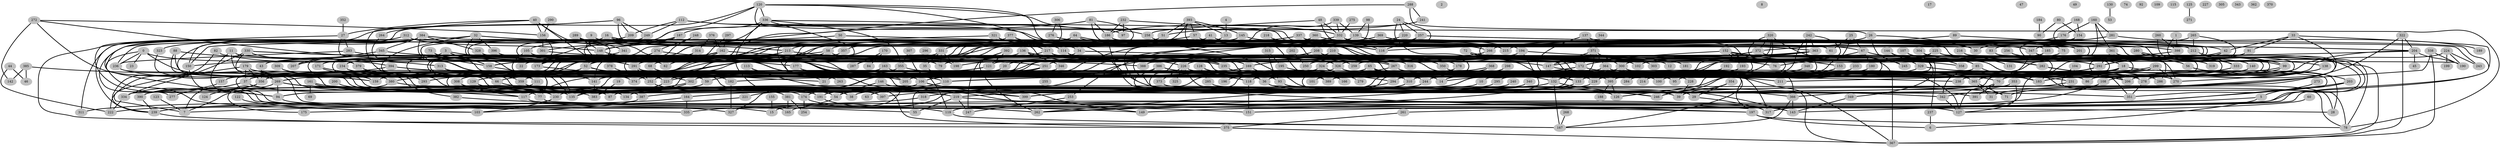 graph g {
  ordering=out;
  node [shape=ellipse, style=filled, color=grey];
  edge [style="setlinewidth(3)"];
0 ;
1 ;
2 ;
3 ;
4 ;
5 ;
6 ;
7 ;
8 ;
9 ;
10 ;
11 ;
12 ;
13 ;
14 ;
15 ;
16 ;
17 ;
18 ;
19 ;
20 ;
21 ;
22 ;
23 ;
24 ;
25 ;
26 ;
27 ;
28 ;
29 ;
30 ;
31 ;
32 ;
33 ;
34 ;
35 ;
36 ;
37 ;
38 ;
39 ;
40 ;
41 ;
42 ;
43 ;
44 ;
45 ;
46 ;
47 ;
48 ;
49 ;
50 ;
51 ;
52 ;
53 ;
54 ;
55 ;
56 ;
57 ;
58 ;
59 ;
60 ;
61 ;
62 ;
63 ;
64 ;
65 ;
66 ;
67 ;
68 ;
69 ;
70 ;
71 ;
72 ;
73 ;
74 ;
75 ;
76 ;
77 ;
78 ;
79 ;
80 ;
81 ;
82 ;
83 ;
84 ;
85 ;
86 ;
87 ;
88 ;
89 ;
90 ;
91 ;
92 ;
93 ;
94 ;
95 ;
96 ;
97 ;
98 ;
99 ;
100 ;
101 ;
102 ;
103 ;
104 ;
105 ;
106 ;
107 ;
108 ;
109 ;
110 ;
111 ;
112 ;
113 ;
114 ;
115 ;
116 ;
117 ;
118 ;
119 ;
120 ;
121 ;
122 ;
123 ;
124 ;
125 ;
126 ;
127 ;
128 ;
129 ;
130 ;
131 ;
132 ;
133 ;
134 ;
135 ;
136 ;
137 ;
138 ;
139 ;
140 ;
141 ;
142 ;
143 ;
144 ;
145 ;
146 ;
147 ;
148 ;
149 ;
150 ;
151 ;
152 ;
153 ;
154 ;
155 ;
156 ;
157 ;
158 ;
159 ;
160 ;
161 ;
162 ;
163 ;
164 ;
165 ;
166 ;
167 ;
168 ;
169 ;
170 ;
171 ;
172 ;
173 ;
174 ;
175 ;
176 ;
177 ;
178 ;
179 ;
180 ;
181 ;
182 ;
183 ;
184 ;
185 ;
186 ;
187 ;
188 ;
189 ;
190 ;
191 ;
192 ;
193 ;
194 ;
195 ;
196 ;
197 ;
198 ;
199 ;
200 ;
201 ;
202 ;
203 ;
204 ;
205 ;
206 ;
207 ;
208 ;
209 ;
210 ;
211 ;
212 ;
213 ;
214 ;
215 ;
216 ;
217 ;
218 ;
219 ;
220 ;
221 ;
222 ;
223 ;
224 ;
225 ;
226 ;
227 ;
228 ;
229 ;
230 ;
231 ;
232 ;
233 ;
234 ;
235 ;
236 ;
237 ;
238 ;
239 ;
240 ;
241 ;
242 ;
243 ;
244 ;
245 ;
246 ;
247 ;
248 ;
249 ;
250 ;
251 ;
252 ;
253 ;
254 ;
255 ;
256 ;
257 ;
258 ;
259 ;
260 ;
261 ;
262 ;
263 ;
264 ;
265 ;
266 ;
267 ;
268 ;
269 ;
270 ;
271 ;
272 ;
273 ;
274 ;
275 ;
276 ;
277 ;
278 ;
279 ;
280 ;
281 ;
282 ;
283 ;
284 ;
285 ;
286 ;
287 ;
288 ;
289 ;
290 ;
291 ;
292 ;
293 ;
294 ;
295 ;
296 ;
297 ;
298 ;
299 ;
300 ;
301 ;
302 ;
303 ;
304 ;
305 ;
306 ;
307 ;
308 ;
309 ;
310 ;
311 ;
312 ;
313 ;
314 ;
315 ;
316 ;
317 ;
318 ;
319 ;
320 ;
321 ;
322 ;
323 ;
324 ;
325 ;
326 ;
327 ;
328 ;
329 ;
330 ;
331 ;
332 ;
333 ;
334 ;
335 ;
336 ;
337 ;
338 ;
339 ;
340 ;
341 ;
342 ;
343 ;
344 ;
345 ;
346 ;
347 ;
348 ;
349 ;
350 ;
351 ;
352 ;
353 ;
354 ;
355 ;
356 ;
357 ;
358 ;
359 ;
360 ;
361 ;
362 ;
363 ;
364 ;
365 ;
366 ;
367 ;
368 ;
369 ;
370 ;
371 ;
372 ;
373 ;
374 ;
375 ;
376 ;
377 ;
378 ;
379 ;
380 ;
381 ;
382 ;
383 ;
384 ;
385 ;
386 ;
387 ;
388 ;
389 ;
390 ;
391 ;
392 ;
393 ;
394 ;
395 ;
396 ;
397 ;
398 ;
399 ;
85 -- 183 ;
81 -- 301 ;
298 -- 262 ;
369 -- 148 ;
64 -- 106 ;
136 -- 222 ;
120 -- 78 ;
9 -- 116 ;
336 -- 187 ;
278 -- 351 ;
48 -- 258 ;
58 -- 43 ;
89 -- 372 ;
25 -- 61 ;
113 -- 21 ;
219 -- 55 ;
25 -- 295 ;
37 -- 277 ;
16 -- 277 ;
161 -- 69 ;
13 -- 246 ;
326 -- 223 ;
376 -- 314 ;
394 -- 157 ;
221 -- 7 ;
153 -- 395 ;
11 -- 205 ;
257 -- 174 ;
380 -- 390 ;
356 -- 334 ;
334 -- 222 ;
269 -- 383 ;
265 -- 291 ;
296 -- 35 ;
386 -- 37 ;
291 -- 252 ;
64 -- 213 ;
209 -- 158 ;
170 -- 287 ;
138 -- 108 ;
392 -- 247 ;
314 -- 22 ;
112 -- 209 ;
178 -- 101 ;
16 -- 267 ;
5 -- 335 ;
32 -- 94 ;
56 -- 28 ;
64 -- 133 ;
225 -- 356 ;
157 -- 390 ;
282 -- 206 ;
57 -- 215 ;
249 -- 190 ;
386 -- 159 ;
5 -- 6 ;
70 -- 127 ;
120 -- 150 ;
106 -- 164 ;
298 -- 294 ;
136 -- 346 ;
320 -- 126 ;
75 -- 324 ;
251 -- 87 ;
105 -- 141 ;
81 -- 111 ;
355 -- 211 ;
204 -- 45 ;
105 -- 291 ;
337 -- 171 ;
382 -- 55 ;
99 -- 317 ;
268 -- 167 ;
204 -- 172 ;
210 -- 55 ;
371 -- 147 ;
144 -- 329 ;
178 -- 135 ;
225 -- 269 ;
145 -- 223 ;
300 -- 310 ;
274 -- 173 ;
1 -- 78 ;
281 -- 116 ;
249 -- 367 ;
232 -- 186 ;
65 -- 196 ;
172 -- 70 ;
272 -- 198 ;
81 -- 363 ;
276 -- 215 ;
392 -- 262 ;
216 -- 56 ;
285 -- 342 ;
282 -- 278 ;
210 -- 350 ;
68 -- 182 ;
308 -- 38 ;
41 -- 58 ;
249 -- 105 ;
299 -- 101 ;
52 -- 374 ;
162 -- 79 ;
112 -- 249 ;
216 -- 95 ;
0 -- 23 ;
225 -- 18 ;
353 -- 366 ;
346 -- 21 ;
386 -- 206 ;
339 -- 253 ;
372 -- 300 ;
82 -- 239 ;
368 -- 78 ;
67 -- 76 ;
225 -- 389 ;
266 -- 327 ;
193 -- 132 ;
398 -- 198 ;
216 -- 319 ;
117 -- 262 ;
257 -- 116 ;
120 -- 286 ;
208 -- 29 ;
197 -- 6 ;
322 -- 134 ;
145 -- 308 ;
324 -- 110 ;
267 -- 118 ;
240 -- 390 ;
145 -- 331 ;
152 -- 245 ;
208 -- 100 ;
107 -- 358 ;
395 -- 188 ;
309 -- 159 ;
154 -- 83 ;
331 -- 150 ;
360 -- 158 ;
179 -- 7 ;
65 -- 141 ;
180 -- 214 ;
363 -- 308 ;
384 -- 311 ;
96 -- 111 ;
372 -- 102 ;
113 -- 263 ;
272 -- 142 ;
341 -- 159 ;
313 -- 59 ;
336 -- 38 ;
337 -- 75 ;
338 -- 334 ;
213 -- 173 ;
58 -- 52 ;
177 -- 36 ;
121 -- 380 ;
384 -- 323 ;
139 -- 252 ;
340 -- 38 ;
328 -- 147 ;
169 -- 129 ;
300 -- 134 ;
33 -- 42 ;
132 -- 167 ;
152 -- 147 ;
372 -- 349 ;
27 -- 167 ;
148 -- 52 ;
93 -- 342 ;
147 -- 183 ;
112 -- 61 ;
16 -- 363 ;
272 -- 87 ;
160 -- 176 ;
180 -- 100 ;
208 -- 350 ;
363 -- 20 ;
320 -- 372 ;
216 -- 140 ;
51 -- 357 ;
163 -- 117 ;
281 -- 126 ;
185 -- 157 ;
363 -- 157 ;
121 -- 374 ;
384 -- 117 ;
29 -- 317 ;
187 -- 111 ;
294 -- 399 ;
204 -- 190 ;
226 -- 373 ;
77 -- 197 ;
60 -- 127 ;
40 -- 27 ;
386 -- 126 ;
114 -- 181 ;
379 -- 359 ;
177 -- 389 ;
179 -- 37 ;
58 -- 206 ;
323 -- 387 ;
156 -- 301 ;
310 -- 191 ;
345 -- 207 ;
194 -- 250 ;
205 -- 165 ;
288 -- 158 ;
290 -- 156 ;
144 -- 302 ;
186 -- 197 ;
11 -- 15 ;
336 -- 205 ;
57 -- 356 ;
275 -- 332 ;
371 -- 172 ;
324 -- 383 ;
242 -- 244 ;
200 -- 87 ;
330 -- 38 ;
213 -- 157 ;
210 -- 399 ;
41 -- 75 ;
120 -- 143 ;
174 -- 254 ;
27 -- 102 ;
239 -- 375 ;
152 -- 193 ;
234 -- 66 ;
329 -- 10 ;
179 -- 356 ;
308 -- 397 ;
118 -- 151 ;
237 -- 6 ;
390 -- 239 ;
73 -- 95 ;
132 -- 246 ;
324 -- 279 ;
163 -- 166 ;
179 -- 380 ;
312 -- 397 ;
185 -- 169 ;
321 -- 234 ;
129 -- 230 ;
354 -- 246 ;
266 -- 251 ;
338 -- 367 ;
232 -- 97 ;
43 -- 356 ;
396 -- 102 ;
292 -- 302 ;
68 -- 21 ;
128 -- 285 ;
133 -- 63 ;
387 -- 175 ;
315 -- 93 ;
108 -- 71 ;
264 -- 14 ;
32 -- 111 ;
169 -- 66 ;
191 -- 119 ;
253 -- 247 ;
281 -- 266 ;
52 -- 191 ;
33 -- 91 ;
173 -- 374 ;
16 -- 204 ;
141 -- 383 ;
156 -- 207 ;
19 -- 383 ;
281 -- 215 ;
329 -- 246 ;
306 -- 276 ;
283 -- 303 ;
94 -- 327 ;
81 -- 303 ;
186 -- 266 ;
302 -- 230 ;
288 -- 26 ;
67 -- 180 ;
96 -- 239 ;
384 -- 345 ;
132 -- 221 ;
0 -- 103 ;
138 -- 206 ;
65 -- 228 ;
318 -- 239 ;
377 -- 22 ;
307 -- 355 ;
83 -- 238 ;
18 -- 132 ;
160 -- 361 ;
36 -- 126 ;
385 -- 142 ;
373 -- 366 ;
302 -- 87 ;
18 -- 54 ;
328 -- 317 ;
140 -- 365 ;
394 -- 310 ;
336 -- 236 ;
83 -- 333 ;
381 -- 165 ;
203 -- 222 ;
289 -- 148 ;
385 -- 46 ;
16 -- 243 ;
392 -- 121 ;
393 -- 51 ;
40 -- 264 ;
379 -- 111 ;
326 -- 367 ;
44 -- 222 ;
33 -- 278 ;
299 -- 270 ;
299 -- 295 ;
148 -- 95 ;
120 -- 336 ;
289 -- 341 ;
24 -- 76 ;
104 -- 78 ;
242 -- 94 ;
0 -- 236 ;
18 -- 133 ;
48 -- 201 ;
394 -- 244 ;
48 -- 332 ;
187 -- 14 ;
194 -- 226 ;
269 -- 39 ;
24 -- 220 ;
360 -- 42 ;
226 -- 325 ;
345 -- 282 ;
67 -- 28 ;
213 -- 326 ;
229 -- 165 ;
91 -- 278 ;
352 -- 27 ;
3 -- 102 ;
36 -- 367 ;
363 -- 251 ;
241 -- 186 ;
393 -- 389 ;
3 -- 171 ;
377 -- 217 ;
359 -- 391 ;
301 -- 303 ;
377 -- 114 ;
256 -- 140 ;
85 -- 110 ;
164 -- 311 ;
260 -- 151 ;
328 -- 127 ;
330 -- 334 ;
292 -- 14 ;
240 -- 262 ;
393 -- 293 ;
366 -- 167 ;
330 -- 388 ;
32 -- 183 ;
52 -- 308 ;
27 -- 283 ;
310 -- 54 ;
338 -- 190 ;
320 -- 237 ;
248 -- 274 ;
202 -- 250 ;
384 -- 118 ;
265 -- 212 ;
337 -- 201 ;
155 -- 15 ;
332 -- 143 ;
133 -- 397 ;
356 -- 124 ;
77 -- 127 ;
178 -- 302 ;
292 -- 70 ;
384 -- 328 ;
384 -- 398 ;
242 -- 363 ;
257 -- 212 ;
364 -- 231 ;
366 -- 143 ;
354 -- 39 ;
355 -- 141 ;
172 -- 244 ;
320 -- 121 ;
98 -- 139 ;
310 -- 38 ;
113 -- 375 ;
384 -- 212 ;
120 -- 29 ;
40 -- 156 ;
308 -- 117 ;
320 -- 294 ;
348 -- 14 ;
333 -- 295 ;
145 -- 52 ;
164 -- 335 ;
11 -- 251 ;
280 -- 183 ;
233 -- 133 ;
152 -- 36 ;
272 -- 156 ;
82 -- 62 ;
32 -- 396 ;
96 -- 30 ;
88 -- 38 ;
219 -- 247 ;
257 -- 388 ;
304 -- 131 ;
393 -- 57 ;
106 -- 399 ;
364 -- 86 ;
329 -- 351 ;
224 -- 199 ;
350 -- 278 ;
162 -- 381 ;
26 -- 79 ;
137 -- 149 ;
230 -- 239 ;
387 -- 103 ;
160 -- 37 ;
80 -- 90 ;
336 -- 355 ;
10 -- 387 ;
154 -- 31 ;
242 -- 324 ;
3 -- 158 ;
64 -- 194 ;
123 -- 7 ;
312 -- 94 ;
3 -- 77 ;
138 -- 270 ;
265 -- 183 ;
96 -- 209 ;
44 -- 46 ;
228 -- 39 ;
375 -- 367 ;
273 -- 351 ;
331 -- 198 ;
307 -- 119 ;
168 -- 342 ;
210 -- 36 ;
0 -- 159 ;
356 -- 7 ;
331 -- 35 ;
50 -- 116 ;
312 -- 148 ;
224 -- 190 ;
365 -- 31 ;
132 -- 38 ;
24 -- 257 ;
241 -- 51 ;
267 -- 365 ;
231 -- 39 ;
256 -- 138 ;
364 -- 205 ;
197 -- 78 ;
377 -- 34 ;
217 -- 287 ;
26 -- 245 ;
291 -- 302 ;
179 -- 382 ;
171 -- 191 ;
234 -- 135 ;
194 -- 262 ;
178 -- 59 ;
304 -- 282 ;
322 -- 367 ;
75 -- 326 ;
347 -- 342 ;
158 -- 135 ;
371 -- 182 ;
50 -- 150 ;
24 -- 205 ;
232 -- 332 ;
313 -- 310 ;
297 -- 62 ;
73 -- 158 ;
186 -- 67 ;
291 -- 238 ;
137 -- 371 ;
361 -- 292 ;
282 -- 286 ;
26 -- 30 ;
192 -- 106 ;
144 -- 358 ;
349 -- 143 ;
184 -- 90 ;
368 -- 101 ;
1 -- 398 ;
308 -- 77 ;
226 -- 351 ;
281 -- 189 ;
128 -- 36 ;
353 -- 127 ;
146 -- 54 ;
385 -- 159 ;
288 -- 241 ;
125 -- 271 ;
99 -- 183 ;
65 -- 167 ;
208 -- 178 ;
176 -- 30 ;
120 -- 258 ;
354 -- 29 ;
117 -- 149 ;
140 -- 318 ;
365 -- 71 ;
81 -- 186 ;
395 -- 126 ;
269 -- 175 ;
72 -- 292 ;
88 -- 269 ;
80 -- 154 ;
180 -- 95 ;
108 -- 119 ;
154 -- 347 ;
235 -- 133 ;
161 -- 135 ;
172 -- 14 ;
35 -- 110 ;
224 -- 70 ;
117 -- 151 ;
107 -- 85 ;
20 -- 359 ;
18 -- 143 ;
393 -- 13 ;
300 -- 366 ;
203 -- 5 ;
217 -- 259 ;
147 -- 132 ;
321 -- 235 ;
32 -- 347 ;
386 -- 166 ;
193 -- 229 ;
120 -- 228 ;
148 -- 110 ;
162 -- 68 ;
194 -- 292 ;
342 -- 127 ;
308 -- 230 ;
244 -- 135 ;
177 -- 166 ;
304 -- 238 ;
336 -- 97 ;
171 -- 293 ;
52 -- 54 ;
332 -- 30 ;
37 -- 134 ;
248 -- 43 ;
119 -- 167 ;
236 -- 269 ;
152 -- 153 ;
162 -- 62 ;
361 -- 229 ;
357 -- 223 ;
91 -- 292 ;
330 -- 358 ;
42 -- 390 ;
321 -- 215 ;
174 -- 119 ;
223 -- 87 ;
146 -- 399 ;
212 -- 333 ;
72 -- 389 ;
25 -- 67 ;
81 -- 269 ;
280 -- 99 ;
315 -- 195 ;
160 -- 281 ;
195 -- 294 ;
226 -- 395 ;
110 -- 63 ;
331 -- 79 ;
145 -- 201 ;
204 -- 21 ;
274 -- 235 ;
182 -- 327 ;
220 -- 269 ;
269 -- 94 ;
230 -- 103 ;
70 -- 391 ;
261 -- 375 ;
169 -- 93 ;
66 -- 219 ;
369 -- 261 ;
347 -- 367 ;
330 -- 379 ;
138 -- 70 ;
111 -- 7 ;
112 -- 181 ;
251 -- 255 ;
368 -- 389 ;
306 -- 173 ;
11 -- 235 ;
136 -- 206 ;
72 -- 270 ;
344 -- 371 ;
283 -- 236 ;
40 -- 215 ;
130 -- 53 ;
178 -- 219 ;
260 -- 398 ;
0 -- 394 ;
104 -- 231 ;
280 -- 149 ;
217 -- 183 ;
89 -- 99 ;
233 -- 100 ;
209 -- 39 ;
33 -- 119 ;
299 -- 211 ;
32 -- 185 ;
337 -- 259 ;
384 -- 158 ;
251 -- 165 ;
312 -- 77 ;
96 -- 249 ;
380 -- 29 ;
73 -- 229 ;
298 -- 310 ;
42 -- 292 ;
381 -- 254 ;
153 -- 284 ;
396 -- 12 ;
378 -- 252 ;
9 -- 213 ;
386 -- 270 ;
83 -- 86 ;
187 -- 148 ;
252 -- 381 ;
136 -- 169 ;
393 -- 145 ;
321 -- 217 ;
218 -- 116 ;
339 -- 332 ;
371 -- 364 ;
162 -- 135 ;
168 -- 154 ;
34 -- 316 ;
88 -- 313 ;
161 -- 174 ;
258 -- 71 ;
105 -- 132 ;
339 -- 139 ;
59 -- 94 ;
98 -- 269 ;
114 -- 226 ;
192 -- 118 ;
128 -- 95 ;
122 -- 103 ;
322 -- 204 ;
371 -- 300 ;
3 -- 303 ;
251 -- 37 ;
224 -- 243 ;
56 -- 203 ;
54 -- 15 ;
295 -- 191 ;
4 -- 13 ;
9 -- 172 ;
376 -- 162 ;
137 -- 310 ;
297 -- 162 ;
269 -- 134 ;
170 -- 84 ;
236 -- 262 ;
106 -- 149 ;
34 -- 141 ;
219 -- 28 ;
139 -- 204 ;
150 -- 335 ;
289 -- 106 ;
40 -- 177 ;
217 -- 267 ;

}